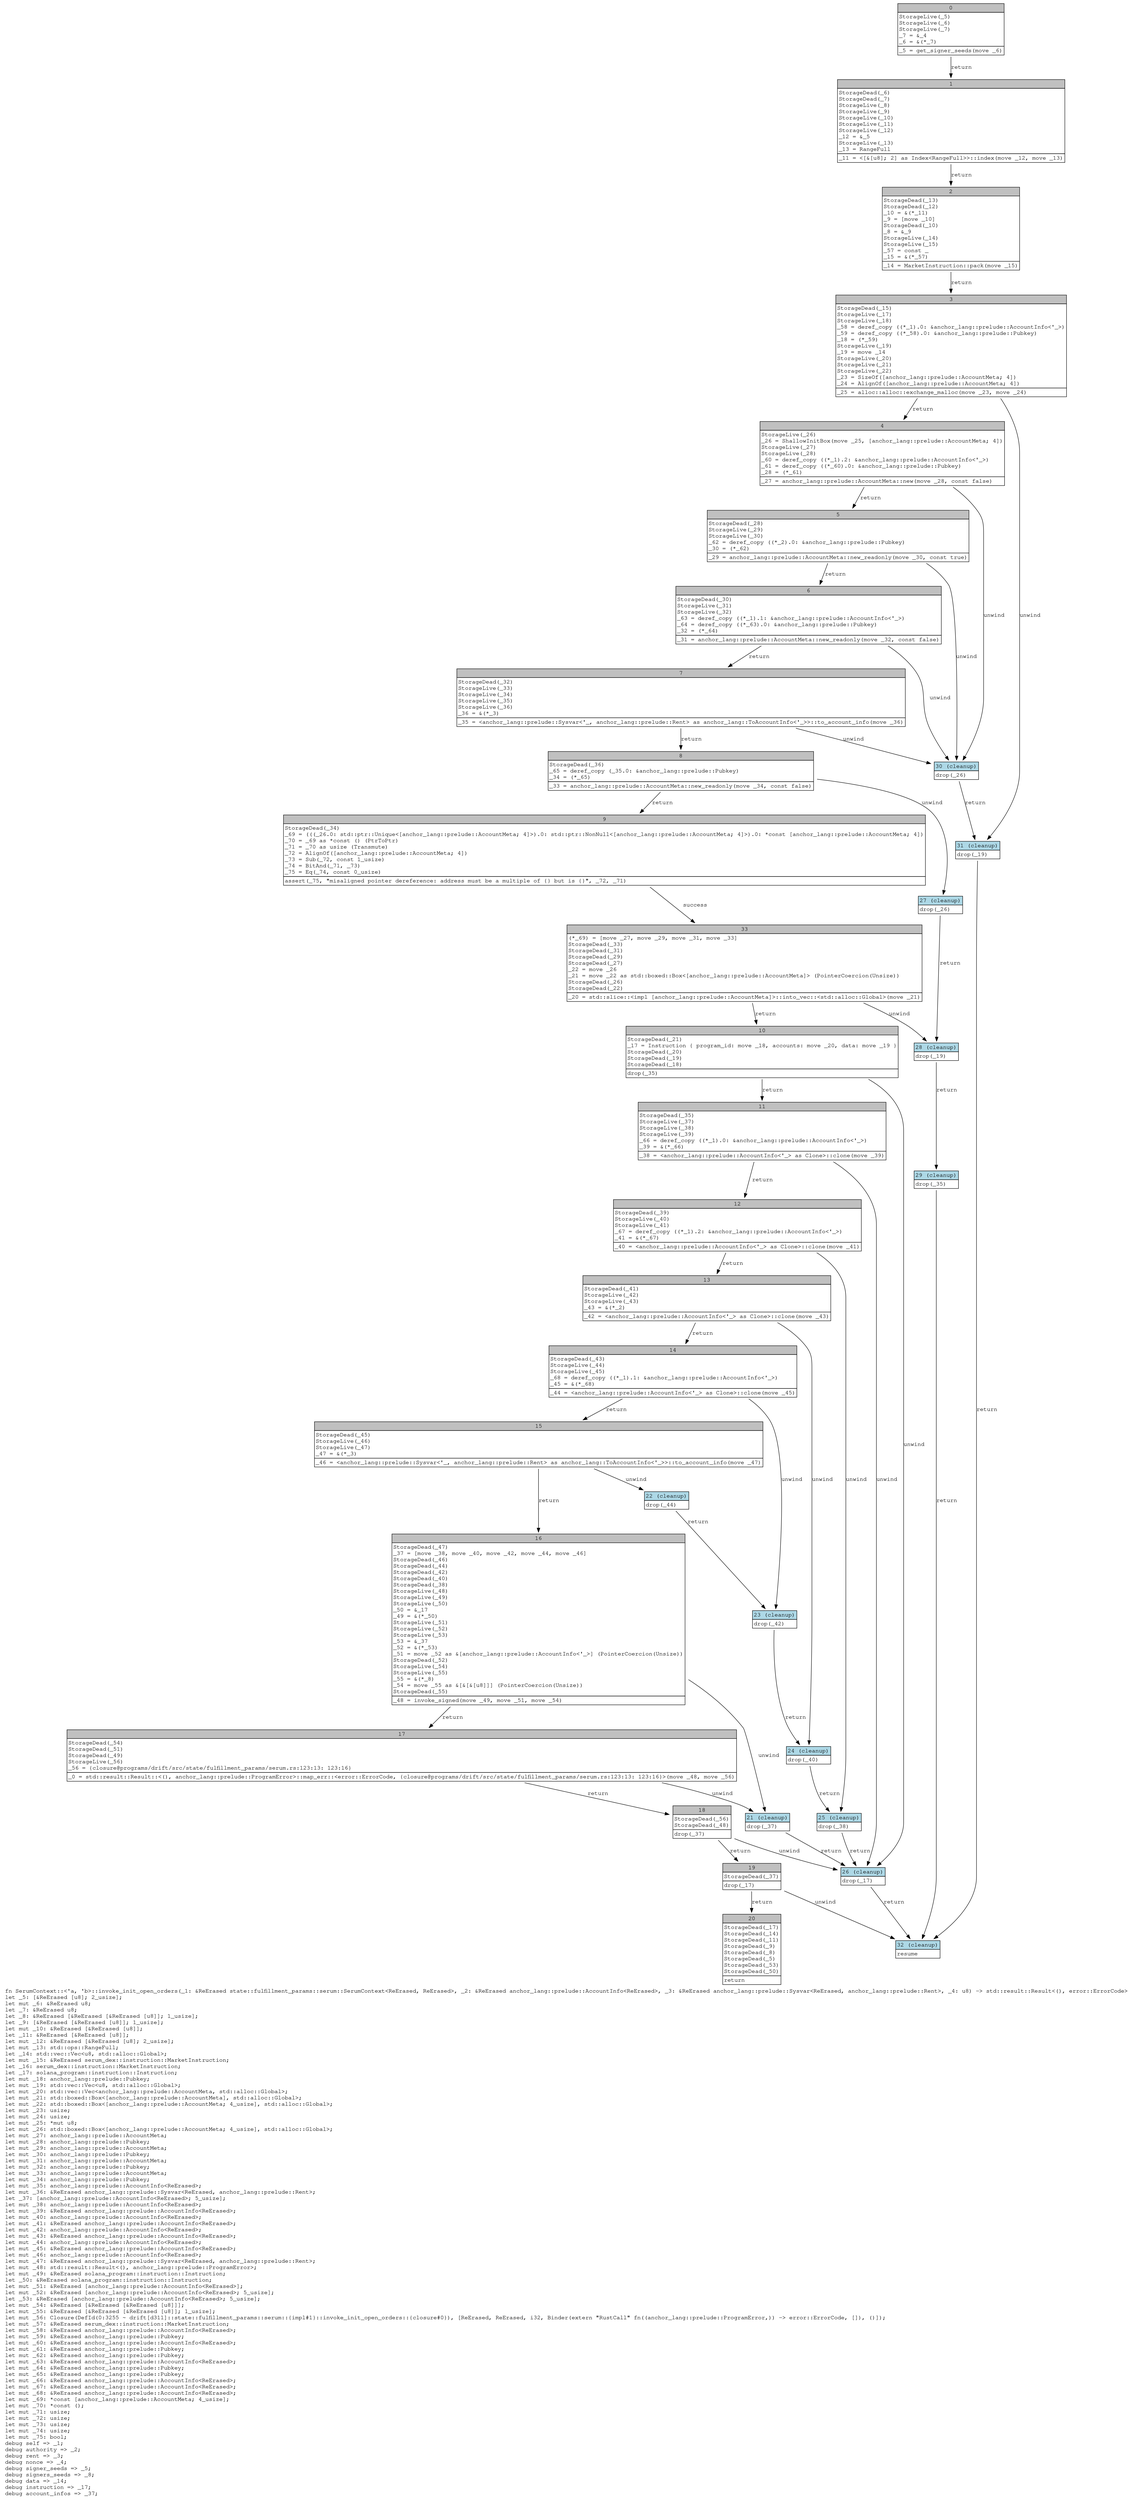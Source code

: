 digraph Mir_0_3254 {
    graph [fontname="Courier, monospace"];
    node [fontname="Courier, monospace"];
    edge [fontname="Courier, monospace"];
    label=<fn SerumContext::&lt;'a, 'b&gt;::invoke_init_open_orders(_1: &amp;ReErased state::fulfillment_params::serum::SerumContext&lt;ReErased, ReErased&gt;, _2: &amp;ReErased anchor_lang::prelude::AccountInfo&lt;ReErased&gt;, _3: &amp;ReErased anchor_lang::prelude::Sysvar&lt;ReErased, anchor_lang::prelude::Rent&gt;, _4: u8) -&gt; std::result::Result&lt;(), error::ErrorCode&gt;<br align="left"/>let _5: [&amp;ReErased [u8]; 2_usize];<br align="left"/>let mut _6: &amp;ReErased u8;<br align="left"/>let _7: &amp;ReErased u8;<br align="left"/>let _8: &amp;ReErased [&amp;ReErased [&amp;ReErased [u8]]; 1_usize];<br align="left"/>let _9: [&amp;ReErased [&amp;ReErased [u8]]; 1_usize];<br align="left"/>let mut _10: &amp;ReErased [&amp;ReErased [u8]];<br align="left"/>let _11: &amp;ReErased [&amp;ReErased [u8]];<br align="left"/>let mut _12: &amp;ReErased [&amp;ReErased [u8]; 2_usize];<br align="left"/>let mut _13: std::ops::RangeFull;<br align="left"/>let _14: std::vec::Vec&lt;u8, std::alloc::Global&gt;;<br align="left"/>let mut _15: &amp;ReErased serum_dex::instruction::MarketInstruction;<br align="left"/>let _16: serum_dex::instruction::MarketInstruction;<br align="left"/>let _17: solana_program::instruction::Instruction;<br align="left"/>let mut _18: anchor_lang::prelude::Pubkey;<br align="left"/>let mut _19: std::vec::Vec&lt;u8, std::alloc::Global&gt;;<br align="left"/>let mut _20: std::vec::Vec&lt;anchor_lang::prelude::AccountMeta, std::alloc::Global&gt;;<br align="left"/>let mut _21: std::boxed::Box&lt;[anchor_lang::prelude::AccountMeta], std::alloc::Global&gt;;<br align="left"/>let mut _22: std::boxed::Box&lt;[anchor_lang::prelude::AccountMeta; 4_usize], std::alloc::Global&gt;;<br align="left"/>let mut _23: usize;<br align="left"/>let mut _24: usize;<br align="left"/>let mut _25: *mut u8;<br align="left"/>let mut _26: std::boxed::Box&lt;[anchor_lang::prelude::AccountMeta; 4_usize], std::alloc::Global&gt;;<br align="left"/>let mut _27: anchor_lang::prelude::AccountMeta;<br align="left"/>let mut _28: anchor_lang::prelude::Pubkey;<br align="left"/>let mut _29: anchor_lang::prelude::AccountMeta;<br align="left"/>let mut _30: anchor_lang::prelude::Pubkey;<br align="left"/>let mut _31: anchor_lang::prelude::AccountMeta;<br align="left"/>let mut _32: anchor_lang::prelude::Pubkey;<br align="left"/>let mut _33: anchor_lang::prelude::AccountMeta;<br align="left"/>let mut _34: anchor_lang::prelude::Pubkey;<br align="left"/>let mut _35: anchor_lang::prelude::AccountInfo&lt;ReErased&gt;;<br align="left"/>let mut _36: &amp;ReErased anchor_lang::prelude::Sysvar&lt;ReErased, anchor_lang::prelude::Rent&gt;;<br align="left"/>let _37: [anchor_lang::prelude::AccountInfo&lt;ReErased&gt;; 5_usize];<br align="left"/>let mut _38: anchor_lang::prelude::AccountInfo&lt;ReErased&gt;;<br align="left"/>let mut _39: &amp;ReErased anchor_lang::prelude::AccountInfo&lt;ReErased&gt;;<br align="left"/>let mut _40: anchor_lang::prelude::AccountInfo&lt;ReErased&gt;;<br align="left"/>let mut _41: &amp;ReErased anchor_lang::prelude::AccountInfo&lt;ReErased&gt;;<br align="left"/>let mut _42: anchor_lang::prelude::AccountInfo&lt;ReErased&gt;;<br align="left"/>let mut _43: &amp;ReErased anchor_lang::prelude::AccountInfo&lt;ReErased&gt;;<br align="left"/>let mut _44: anchor_lang::prelude::AccountInfo&lt;ReErased&gt;;<br align="left"/>let mut _45: &amp;ReErased anchor_lang::prelude::AccountInfo&lt;ReErased&gt;;<br align="left"/>let mut _46: anchor_lang::prelude::AccountInfo&lt;ReErased&gt;;<br align="left"/>let mut _47: &amp;ReErased anchor_lang::prelude::Sysvar&lt;ReErased, anchor_lang::prelude::Rent&gt;;<br align="left"/>let mut _48: std::result::Result&lt;(), anchor_lang::prelude::ProgramError&gt;;<br align="left"/>let mut _49: &amp;ReErased solana_program::instruction::Instruction;<br align="left"/>let _50: &amp;ReErased solana_program::instruction::Instruction;<br align="left"/>let mut _51: &amp;ReErased [anchor_lang::prelude::AccountInfo&lt;ReErased&gt;];<br align="left"/>let mut _52: &amp;ReErased [anchor_lang::prelude::AccountInfo&lt;ReErased&gt;; 5_usize];<br align="left"/>let _53: &amp;ReErased [anchor_lang::prelude::AccountInfo&lt;ReErased&gt;; 5_usize];<br align="left"/>let mut _54: &amp;ReErased [&amp;ReErased [&amp;ReErased [u8]]];<br align="left"/>let mut _55: &amp;ReErased [&amp;ReErased [&amp;ReErased [u8]]; 1_usize];<br align="left"/>let mut _56: Closure(DefId(0:3255 ~ drift[d311]::state::fulfillment_params::serum::{impl#1}::invoke_init_open_orders::{closure#0}), [ReErased, ReErased, i32, Binder(extern &quot;RustCall&quot; fn((anchor_lang::prelude::ProgramError,)) -&gt; error::ErrorCode, []), ()]);<br align="left"/>let mut _57: &amp;ReErased serum_dex::instruction::MarketInstruction;<br align="left"/>let mut _58: &amp;ReErased anchor_lang::prelude::AccountInfo&lt;ReErased&gt;;<br align="left"/>let mut _59: &amp;ReErased anchor_lang::prelude::Pubkey;<br align="left"/>let mut _60: &amp;ReErased anchor_lang::prelude::AccountInfo&lt;ReErased&gt;;<br align="left"/>let mut _61: &amp;ReErased anchor_lang::prelude::Pubkey;<br align="left"/>let mut _62: &amp;ReErased anchor_lang::prelude::Pubkey;<br align="left"/>let mut _63: &amp;ReErased anchor_lang::prelude::AccountInfo&lt;ReErased&gt;;<br align="left"/>let mut _64: &amp;ReErased anchor_lang::prelude::Pubkey;<br align="left"/>let mut _65: &amp;ReErased anchor_lang::prelude::Pubkey;<br align="left"/>let mut _66: &amp;ReErased anchor_lang::prelude::AccountInfo&lt;ReErased&gt;;<br align="left"/>let mut _67: &amp;ReErased anchor_lang::prelude::AccountInfo&lt;ReErased&gt;;<br align="left"/>let mut _68: &amp;ReErased anchor_lang::prelude::AccountInfo&lt;ReErased&gt;;<br align="left"/>let mut _69: *const [anchor_lang::prelude::AccountMeta; 4_usize];<br align="left"/>let mut _70: *const ();<br align="left"/>let mut _71: usize;<br align="left"/>let mut _72: usize;<br align="left"/>let mut _73: usize;<br align="left"/>let mut _74: usize;<br align="left"/>let mut _75: bool;<br align="left"/>debug self =&gt; _1;<br align="left"/>debug authority =&gt; _2;<br align="left"/>debug rent =&gt; _3;<br align="left"/>debug nonce =&gt; _4;<br align="left"/>debug signer_seeds =&gt; _5;<br align="left"/>debug signers_seeds =&gt; _8;<br align="left"/>debug data =&gt; _14;<br align="left"/>debug instruction =&gt; _17;<br align="left"/>debug account_infos =&gt; _37;<br align="left"/>>;
    bb0__0_3254 [shape="none", label=<<table border="0" cellborder="1" cellspacing="0"><tr><td bgcolor="gray" align="center" colspan="1">0</td></tr><tr><td align="left" balign="left">StorageLive(_5)<br/>StorageLive(_6)<br/>StorageLive(_7)<br/>_7 = &amp;_4<br/>_6 = &amp;(*_7)<br/></td></tr><tr><td align="left">_5 = get_signer_seeds(move _6)</td></tr></table>>];
    bb1__0_3254 [shape="none", label=<<table border="0" cellborder="1" cellspacing="0"><tr><td bgcolor="gray" align="center" colspan="1">1</td></tr><tr><td align="left" balign="left">StorageDead(_6)<br/>StorageDead(_7)<br/>StorageLive(_8)<br/>StorageLive(_9)<br/>StorageLive(_10)<br/>StorageLive(_11)<br/>StorageLive(_12)<br/>_12 = &amp;_5<br/>StorageLive(_13)<br/>_13 = RangeFull<br/></td></tr><tr><td align="left">_11 = &lt;[&amp;[u8]; 2] as Index&lt;RangeFull&gt;&gt;::index(move _12, move _13)</td></tr></table>>];
    bb2__0_3254 [shape="none", label=<<table border="0" cellborder="1" cellspacing="0"><tr><td bgcolor="gray" align="center" colspan="1">2</td></tr><tr><td align="left" balign="left">StorageDead(_13)<br/>StorageDead(_12)<br/>_10 = &amp;(*_11)<br/>_9 = [move _10]<br/>StorageDead(_10)<br/>_8 = &amp;_9<br/>StorageLive(_14)<br/>StorageLive(_15)<br/>_57 = const _<br/>_15 = &amp;(*_57)<br/></td></tr><tr><td align="left">_14 = MarketInstruction::pack(move _15)</td></tr></table>>];
    bb3__0_3254 [shape="none", label=<<table border="0" cellborder="1" cellspacing="0"><tr><td bgcolor="gray" align="center" colspan="1">3</td></tr><tr><td align="left" balign="left">StorageDead(_15)<br/>StorageLive(_17)<br/>StorageLive(_18)<br/>_58 = deref_copy ((*_1).0: &amp;anchor_lang::prelude::AccountInfo&lt;'_&gt;)<br/>_59 = deref_copy ((*_58).0: &amp;anchor_lang::prelude::Pubkey)<br/>_18 = (*_59)<br/>StorageLive(_19)<br/>_19 = move _14<br/>StorageLive(_20)<br/>StorageLive(_21)<br/>StorageLive(_22)<br/>_23 = SizeOf([anchor_lang::prelude::AccountMeta; 4])<br/>_24 = AlignOf([anchor_lang::prelude::AccountMeta; 4])<br/></td></tr><tr><td align="left">_25 = alloc::alloc::exchange_malloc(move _23, move _24)</td></tr></table>>];
    bb4__0_3254 [shape="none", label=<<table border="0" cellborder="1" cellspacing="0"><tr><td bgcolor="gray" align="center" colspan="1">4</td></tr><tr><td align="left" balign="left">StorageLive(_26)<br/>_26 = ShallowInitBox(move _25, [anchor_lang::prelude::AccountMeta; 4])<br/>StorageLive(_27)<br/>StorageLive(_28)<br/>_60 = deref_copy ((*_1).2: &amp;anchor_lang::prelude::AccountInfo&lt;'_&gt;)<br/>_61 = deref_copy ((*_60).0: &amp;anchor_lang::prelude::Pubkey)<br/>_28 = (*_61)<br/></td></tr><tr><td align="left">_27 = anchor_lang::prelude::AccountMeta::new(move _28, const false)</td></tr></table>>];
    bb5__0_3254 [shape="none", label=<<table border="0" cellborder="1" cellspacing="0"><tr><td bgcolor="gray" align="center" colspan="1">5</td></tr><tr><td align="left" balign="left">StorageDead(_28)<br/>StorageLive(_29)<br/>StorageLive(_30)<br/>_62 = deref_copy ((*_2).0: &amp;anchor_lang::prelude::Pubkey)<br/>_30 = (*_62)<br/></td></tr><tr><td align="left">_29 = anchor_lang::prelude::AccountMeta::new_readonly(move _30, const true)</td></tr></table>>];
    bb6__0_3254 [shape="none", label=<<table border="0" cellborder="1" cellspacing="0"><tr><td bgcolor="gray" align="center" colspan="1">6</td></tr><tr><td align="left" balign="left">StorageDead(_30)<br/>StorageLive(_31)<br/>StorageLive(_32)<br/>_63 = deref_copy ((*_1).1: &amp;anchor_lang::prelude::AccountInfo&lt;'_&gt;)<br/>_64 = deref_copy ((*_63).0: &amp;anchor_lang::prelude::Pubkey)<br/>_32 = (*_64)<br/></td></tr><tr><td align="left">_31 = anchor_lang::prelude::AccountMeta::new_readonly(move _32, const false)</td></tr></table>>];
    bb7__0_3254 [shape="none", label=<<table border="0" cellborder="1" cellspacing="0"><tr><td bgcolor="gray" align="center" colspan="1">7</td></tr><tr><td align="left" balign="left">StorageDead(_32)<br/>StorageLive(_33)<br/>StorageLive(_34)<br/>StorageLive(_35)<br/>StorageLive(_36)<br/>_36 = &amp;(*_3)<br/></td></tr><tr><td align="left">_35 = &lt;anchor_lang::prelude::Sysvar&lt;'_, anchor_lang::prelude::Rent&gt; as anchor_lang::ToAccountInfo&lt;'_&gt;&gt;::to_account_info(move _36)</td></tr></table>>];
    bb8__0_3254 [shape="none", label=<<table border="0" cellborder="1" cellspacing="0"><tr><td bgcolor="gray" align="center" colspan="1">8</td></tr><tr><td align="left" balign="left">StorageDead(_36)<br/>_65 = deref_copy (_35.0: &amp;anchor_lang::prelude::Pubkey)<br/>_34 = (*_65)<br/></td></tr><tr><td align="left">_33 = anchor_lang::prelude::AccountMeta::new_readonly(move _34, const false)</td></tr></table>>];
    bb9__0_3254 [shape="none", label=<<table border="0" cellborder="1" cellspacing="0"><tr><td bgcolor="gray" align="center" colspan="1">9</td></tr><tr><td align="left" balign="left">StorageDead(_34)<br/>_69 = (((_26.0: std::ptr::Unique&lt;[anchor_lang::prelude::AccountMeta; 4]&gt;).0: std::ptr::NonNull&lt;[anchor_lang::prelude::AccountMeta; 4]&gt;).0: *const [anchor_lang::prelude::AccountMeta; 4])<br/>_70 = _69 as *const () (PtrToPtr)<br/>_71 = _70 as usize (Transmute)<br/>_72 = AlignOf([anchor_lang::prelude::AccountMeta; 4])<br/>_73 = Sub(_72, const 1_usize)<br/>_74 = BitAnd(_71, _73)<br/>_75 = Eq(_74, const 0_usize)<br/></td></tr><tr><td align="left">assert(_75, &quot;misaligned pointer dereference: address must be a multiple of {} but is {}&quot;, _72, _71)</td></tr></table>>];
    bb10__0_3254 [shape="none", label=<<table border="0" cellborder="1" cellspacing="0"><tr><td bgcolor="gray" align="center" colspan="1">10</td></tr><tr><td align="left" balign="left">StorageDead(_21)<br/>_17 = Instruction { program_id: move _18, accounts: move _20, data: move _19 }<br/>StorageDead(_20)<br/>StorageDead(_19)<br/>StorageDead(_18)<br/></td></tr><tr><td align="left">drop(_35)</td></tr></table>>];
    bb11__0_3254 [shape="none", label=<<table border="0" cellborder="1" cellspacing="0"><tr><td bgcolor="gray" align="center" colspan="1">11</td></tr><tr><td align="left" balign="left">StorageDead(_35)<br/>StorageLive(_37)<br/>StorageLive(_38)<br/>StorageLive(_39)<br/>_66 = deref_copy ((*_1).0: &amp;anchor_lang::prelude::AccountInfo&lt;'_&gt;)<br/>_39 = &amp;(*_66)<br/></td></tr><tr><td align="left">_38 = &lt;anchor_lang::prelude::AccountInfo&lt;'_&gt; as Clone&gt;::clone(move _39)</td></tr></table>>];
    bb12__0_3254 [shape="none", label=<<table border="0" cellborder="1" cellspacing="0"><tr><td bgcolor="gray" align="center" colspan="1">12</td></tr><tr><td align="left" balign="left">StorageDead(_39)<br/>StorageLive(_40)<br/>StorageLive(_41)<br/>_67 = deref_copy ((*_1).2: &amp;anchor_lang::prelude::AccountInfo&lt;'_&gt;)<br/>_41 = &amp;(*_67)<br/></td></tr><tr><td align="left">_40 = &lt;anchor_lang::prelude::AccountInfo&lt;'_&gt; as Clone&gt;::clone(move _41)</td></tr></table>>];
    bb13__0_3254 [shape="none", label=<<table border="0" cellborder="1" cellspacing="0"><tr><td bgcolor="gray" align="center" colspan="1">13</td></tr><tr><td align="left" balign="left">StorageDead(_41)<br/>StorageLive(_42)<br/>StorageLive(_43)<br/>_43 = &amp;(*_2)<br/></td></tr><tr><td align="left">_42 = &lt;anchor_lang::prelude::AccountInfo&lt;'_&gt; as Clone&gt;::clone(move _43)</td></tr></table>>];
    bb14__0_3254 [shape="none", label=<<table border="0" cellborder="1" cellspacing="0"><tr><td bgcolor="gray" align="center" colspan="1">14</td></tr><tr><td align="left" balign="left">StorageDead(_43)<br/>StorageLive(_44)<br/>StorageLive(_45)<br/>_68 = deref_copy ((*_1).1: &amp;anchor_lang::prelude::AccountInfo&lt;'_&gt;)<br/>_45 = &amp;(*_68)<br/></td></tr><tr><td align="left">_44 = &lt;anchor_lang::prelude::AccountInfo&lt;'_&gt; as Clone&gt;::clone(move _45)</td></tr></table>>];
    bb15__0_3254 [shape="none", label=<<table border="0" cellborder="1" cellspacing="0"><tr><td bgcolor="gray" align="center" colspan="1">15</td></tr><tr><td align="left" balign="left">StorageDead(_45)<br/>StorageLive(_46)<br/>StorageLive(_47)<br/>_47 = &amp;(*_3)<br/></td></tr><tr><td align="left">_46 = &lt;anchor_lang::prelude::Sysvar&lt;'_, anchor_lang::prelude::Rent&gt; as anchor_lang::ToAccountInfo&lt;'_&gt;&gt;::to_account_info(move _47)</td></tr></table>>];
    bb16__0_3254 [shape="none", label=<<table border="0" cellborder="1" cellspacing="0"><tr><td bgcolor="gray" align="center" colspan="1">16</td></tr><tr><td align="left" balign="left">StorageDead(_47)<br/>_37 = [move _38, move _40, move _42, move _44, move _46]<br/>StorageDead(_46)<br/>StorageDead(_44)<br/>StorageDead(_42)<br/>StorageDead(_40)<br/>StorageDead(_38)<br/>StorageLive(_48)<br/>StorageLive(_49)<br/>StorageLive(_50)<br/>_50 = &amp;_17<br/>_49 = &amp;(*_50)<br/>StorageLive(_51)<br/>StorageLive(_52)<br/>StorageLive(_53)<br/>_53 = &amp;_37<br/>_52 = &amp;(*_53)<br/>_51 = move _52 as &amp;[anchor_lang::prelude::AccountInfo&lt;'_&gt;] (PointerCoercion(Unsize))<br/>StorageDead(_52)<br/>StorageLive(_54)<br/>StorageLive(_55)<br/>_55 = &amp;(*_8)<br/>_54 = move _55 as &amp;[&amp;[&amp;[u8]]] (PointerCoercion(Unsize))<br/>StorageDead(_55)<br/></td></tr><tr><td align="left">_48 = invoke_signed(move _49, move _51, move _54)</td></tr></table>>];
    bb17__0_3254 [shape="none", label=<<table border="0" cellborder="1" cellspacing="0"><tr><td bgcolor="gray" align="center" colspan="1">17</td></tr><tr><td align="left" balign="left">StorageDead(_54)<br/>StorageDead(_51)<br/>StorageDead(_49)<br/>StorageLive(_56)<br/>_56 = {closure@programs/drift/src/state/fulfillment_params/serum.rs:123:13: 123:16}<br/></td></tr><tr><td align="left">_0 = std::result::Result::&lt;(), anchor_lang::prelude::ProgramError&gt;::map_err::&lt;error::ErrorCode, {closure@programs/drift/src/state/fulfillment_params/serum.rs:123:13: 123:16}&gt;(move _48, move _56)</td></tr></table>>];
    bb18__0_3254 [shape="none", label=<<table border="0" cellborder="1" cellspacing="0"><tr><td bgcolor="gray" align="center" colspan="1">18</td></tr><tr><td align="left" balign="left">StorageDead(_56)<br/>StorageDead(_48)<br/></td></tr><tr><td align="left">drop(_37)</td></tr></table>>];
    bb19__0_3254 [shape="none", label=<<table border="0" cellborder="1" cellspacing="0"><tr><td bgcolor="gray" align="center" colspan="1">19</td></tr><tr><td align="left" balign="left">StorageDead(_37)<br/></td></tr><tr><td align="left">drop(_17)</td></tr></table>>];
    bb20__0_3254 [shape="none", label=<<table border="0" cellborder="1" cellspacing="0"><tr><td bgcolor="gray" align="center" colspan="1">20</td></tr><tr><td align="left" balign="left">StorageDead(_17)<br/>StorageDead(_14)<br/>StorageDead(_11)<br/>StorageDead(_9)<br/>StorageDead(_8)<br/>StorageDead(_5)<br/>StorageDead(_53)<br/>StorageDead(_50)<br/></td></tr><tr><td align="left">return</td></tr></table>>];
    bb21__0_3254 [shape="none", label=<<table border="0" cellborder="1" cellspacing="0"><tr><td bgcolor="lightblue" align="center" colspan="1">21 (cleanup)</td></tr><tr><td align="left">drop(_37)</td></tr></table>>];
    bb22__0_3254 [shape="none", label=<<table border="0" cellborder="1" cellspacing="0"><tr><td bgcolor="lightblue" align="center" colspan="1">22 (cleanup)</td></tr><tr><td align="left">drop(_44)</td></tr></table>>];
    bb23__0_3254 [shape="none", label=<<table border="0" cellborder="1" cellspacing="0"><tr><td bgcolor="lightblue" align="center" colspan="1">23 (cleanup)</td></tr><tr><td align="left">drop(_42)</td></tr></table>>];
    bb24__0_3254 [shape="none", label=<<table border="0" cellborder="1" cellspacing="0"><tr><td bgcolor="lightblue" align="center" colspan="1">24 (cleanup)</td></tr><tr><td align="left">drop(_40)</td></tr></table>>];
    bb25__0_3254 [shape="none", label=<<table border="0" cellborder="1" cellspacing="0"><tr><td bgcolor="lightblue" align="center" colspan="1">25 (cleanup)</td></tr><tr><td align="left">drop(_38)</td></tr></table>>];
    bb26__0_3254 [shape="none", label=<<table border="0" cellborder="1" cellspacing="0"><tr><td bgcolor="lightblue" align="center" colspan="1">26 (cleanup)</td></tr><tr><td align="left">drop(_17)</td></tr></table>>];
    bb27__0_3254 [shape="none", label=<<table border="0" cellborder="1" cellspacing="0"><tr><td bgcolor="lightblue" align="center" colspan="1">27 (cleanup)</td></tr><tr><td align="left">drop(_26)</td></tr></table>>];
    bb28__0_3254 [shape="none", label=<<table border="0" cellborder="1" cellspacing="0"><tr><td bgcolor="lightblue" align="center" colspan="1">28 (cleanup)</td></tr><tr><td align="left">drop(_19)</td></tr></table>>];
    bb29__0_3254 [shape="none", label=<<table border="0" cellborder="1" cellspacing="0"><tr><td bgcolor="lightblue" align="center" colspan="1">29 (cleanup)</td></tr><tr><td align="left">drop(_35)</td></tr></table>>];
    bb30__0_3254 [shape="none", label=<<table border="0" cellborder="1" cellspacing="0"><tr><td bgcolor="lightblue" align="center" colspan="1">30 (cleanup)</td></tr><tr><td align="left">drop(_26)</td></tr></table>>];
    bb31__0_3254 [shape="none", label=<<table border="0" cellborder="1" cellspacing="0"><tr><td bgcolor="lightblue" align="center" colspan="1">31 (cleanup)</td></tr><tr><td align="left">drop(_19)</td></tr></table>>];
    bb32__0_3254 [shape="none", label=<<table border="0" cellborder="1" cellspacing="0"><tr><td bgcolor="lightblue" align="center" colspan="1">32 (cleanup)</td></tr><tr><td align="left">resume</td></tr></table>>];
    bb33__0_3254 [shape="none", label=<<table border="0" cellborder="1" cellspacing="0"><tr><td bgcolor="gray" align="center" colspan="1">33</td></tr><tr><td align="left" balign="left">(*_69) = [move _27, move _29, move _31, move _33]<br/>StorageDead(_33)<br/>StorageDead(_31)<br/>StorageDead(_29)<br/>StorageDead(_27)<br/>_22 = move _26<br/>_21 = move _22 as std::boxed::Box&lt;[anchor_lang::prelude::AccountMeta]&gt; (PointerCoercion(Unsize))<br/>StorageDead(_26)<br/>StorageDead(_22)<br/></td></tr><tr><td align="left">_20 = std::slice::&lt;impl [anchor_lang::prelude::AccountMeta]&gt;::into_vec::&lt;std::alloc::Global&gt;(move _21)</td></tr></table>>];
    bb0__0_3254 -> bb1__0_3254 [label="return"];
    bb1__0_3254 -> bb2__0_3254 [label="return"];
    bb2__0_3254 -> bb3__0_3254 [label="return"];
    bb3__0_3254 -> bb4__0_3254 [label="return"];
    bb3__0_3254 -> bb31__0_3254 [label="unwind"];
    bb4__0_3254 -> bb5__0_3254 [label="return"];
    bb4__0_3254 -> bb30__0_3254 [label="unwind"];
    bb5__0_3254 -> bb6__0_3254 [label="return"];
    bb5__0_3254 -> bb30__0_3254 [label="unwind"];
    bb6__0_3254 -> bb7__0_3254 [label="return"];
    bb6__0_3254 -> bb30__0_3254 [label="unwind"];
    bb7__0_3254 -> bb8__0_3254 [label="return"];
    bb7__0_3254 -> bb30__0_3254 [label="unwind"];
    bb8__0_3254 -> bb9__0_3254 [label="return"];
    bb8__0_3254 -> bb27__0_3254 [label="unwind"];
    bb9__0_3254 -> bb33__0_3254 [label="success"];
    bb10__0_3254 -> bb11__0_3254 [label="return"];
    bb10__0_3254 -> bb26__0_3254 [label="unwind"];
    bb11__0_3254 -> bb12__0_3254 [label="return"];
    bb11__0_3254 -> bb26__0_3254 [label="unwind"];
    bb12__0_3254 -> bb13__0_3254 [label="return"];
    bb12__0_3254 -> bb25__0_3254 [label="unwind"];
    bb13__0_3254 -> bb14__0_3254 [label="return"];
    bb13__0_3254 -> bb24__0_3254 [label="unwind"];
    bb14__0_3254 -> bb15__0_3254 [label="return"];
    bb14__0_3254 -> bb23__0_3254 [label="unwind"];
    bb15__0_3254 -> bb16__0_3254 [label="return"];
    bb15__0_3254 -> bb22__0_3254 [label="unwind"];
    bb16__0_3254 -> bb17__0_3254 [label="return"];
    bb16__0_3254 -> bb21__0_3254 [label="unwind"];
    bb17__0_3254 -> bb18__0_3254 [label="return"];
    bb17__0_3254 -> bb21__0_3254 [label="unwind"];
    bb18__0_3254 -> bb19__0_3254 [label="return"];
    bb18__0_3254 -> bb26__0_3254 [label="unwind"];
    bb19__0_3254 -> bb20__0_3254 [label="return"];
    bb19__0_3254 -> bb32__0_3254 [label="unwind"];
    bb21__0_3254 -> bb26__0_3254 [label="return"];
    bb22__0_3254 -> bb23__0_3254 [label="return"];
    bb23__0_3254 -> bb24__0_3254 [label="return"];
    bb24__0_3254 -> bb25__0_3254 [label="return"];
    bb25__0_3254 -> bb26__0_3254 [label="return"];
    bb26__0_3254 -> bb32__0_3254 [label="return"];
    bb27__0_3254 -> bb28__0_3254 [label="return"];
    bb28__0_3254 -> bb29__0_3254 [label="return"];
    bb29__0_3254 -> bb32__0_3254 [label="return"];
    bb30__0_3254 -> bb31__0_3254 [label="return"];
    bb31__0_3254 -> bb32__0_3254 [label="return"];
    bb33__0_3254 -> bb10__0_3254 [label="return"];
    bb33__0_3254 -> bb28__0_3254 [label="unwind"];
}
